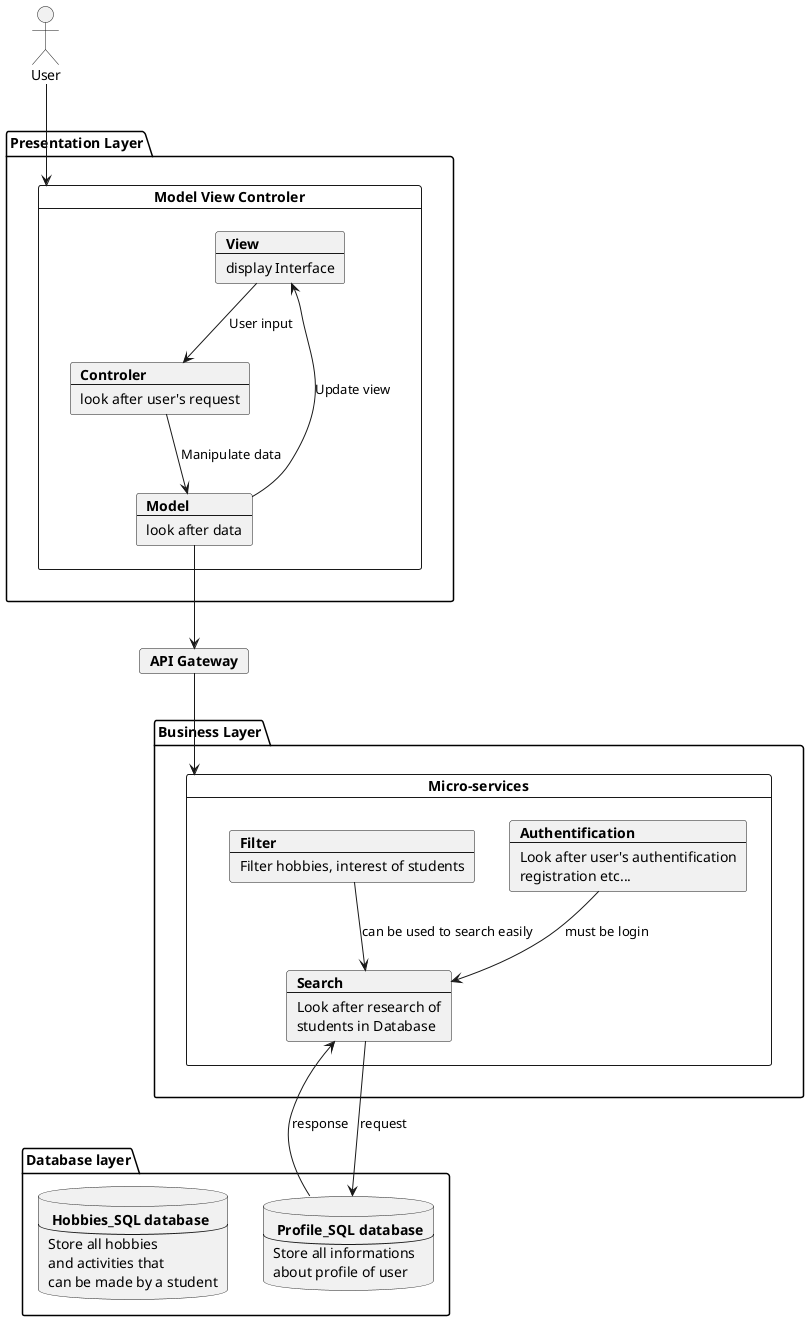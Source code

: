 @startuml
actor User
package "Presentation Layer" {
card "Model View Controler" as MVC {
    card View [
    <b>View
    ----
    display Interface
    ]
    card Model [
    <b>Model
    ----
    look after data
    ]
    card Controler [
    <b>Controler
    ----
    look after user's request
    ]
    View --> Controler : User input
    Controler --> Model : Manipulate data
    Model --> View : Update view
}
}
card api [
    <b>API Gateway
]
Model --> api
package "Database layer" {
database user [
<b> Profile_SQL database
---
Store all informations
about profile of user
]
database hobbies [
<b> Hobbies_SQL database
---
Store all hobbies
and activities that
can be made by a student
]
}
package "Business Layer" {
card "Micro-services" as MS {
    card auth [
        <b>Authentification
        ----
        Look after user's authentification
        registration etc...
    ]
    card search [
        <b>Search
        ---
        Look after research of
        students in Database
    ]
    card filter [
        <b>Filter
        ---
        Filter hobbies, interest of students
    ]

filter --> search : can be used to search easily
auth --> search : must be login
search --> user : request
user --> search : response
}
}

api --> MS

User --> MVC

@enduml